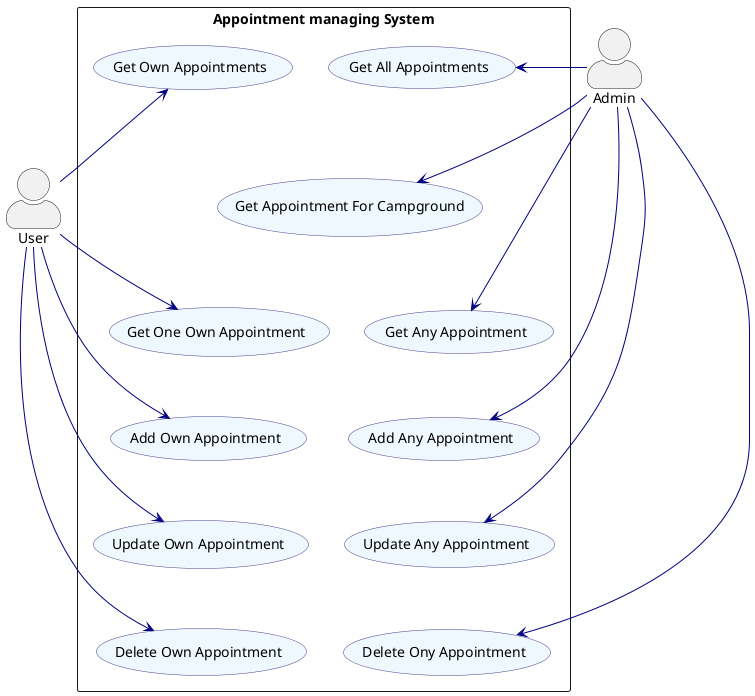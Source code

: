 @startuml "Campground Booking System"

skinparam actorStyle awesome
skinparam usecase {
  BackgroundColor AliceBlue
  BorderColor DarkSlateBlue
  ArrowColor Navy
}

actor "User" as User
actor "Admin" as Admin

rectangle "Appointment managing System" {
  usecase "Get All Appointments" as UC10
  usecase "Get Own Appointments" as UC11
  usecase "Get Appointment For Campground" as UC12
  usecase "Get One Own Appointment" as UC13
  usecase "Get Any Appointment" as UC14
  usecase "Add Own Appointment" as UC15
  usecase "Add Any Appointment" as UC16
  usecase "Update Own Appointment" as UC17
  usecase "Update Any Appointment" as UC18
  usecase "Delete Own Appointment" as UC19
  usecase "Delete Ony Appointment" as UC20
  ' Arrange use cases vertically
  UC10 -[hidden]left-> UC11
  UC10 -[hidden]down-> UC12
  UC12 -[hidden]down-> UC13
  UC13 -[hidden]right-> UC14
  UC13 -[hidden]down-> UC15
  UC15 -[hidden]right-> UC16
  UC15 -[hidden]down-> UC17
  UC17 -[hidden]right-> UC18
  UC17 -[hidden]down-> UC19
  UC19 -[hidden]right-> UC20
}

' Connect User to use cases
User --> UC11
User --> UC13
User --> UC15
User --> UC17
User -left-> UC19

' Connect Admin to use cases
Admin --> UC10
Admin --> UC12
Admin --> UC14
Admin --> UC16
Admin -left-> UC18
Admin --> UC20

@enduml